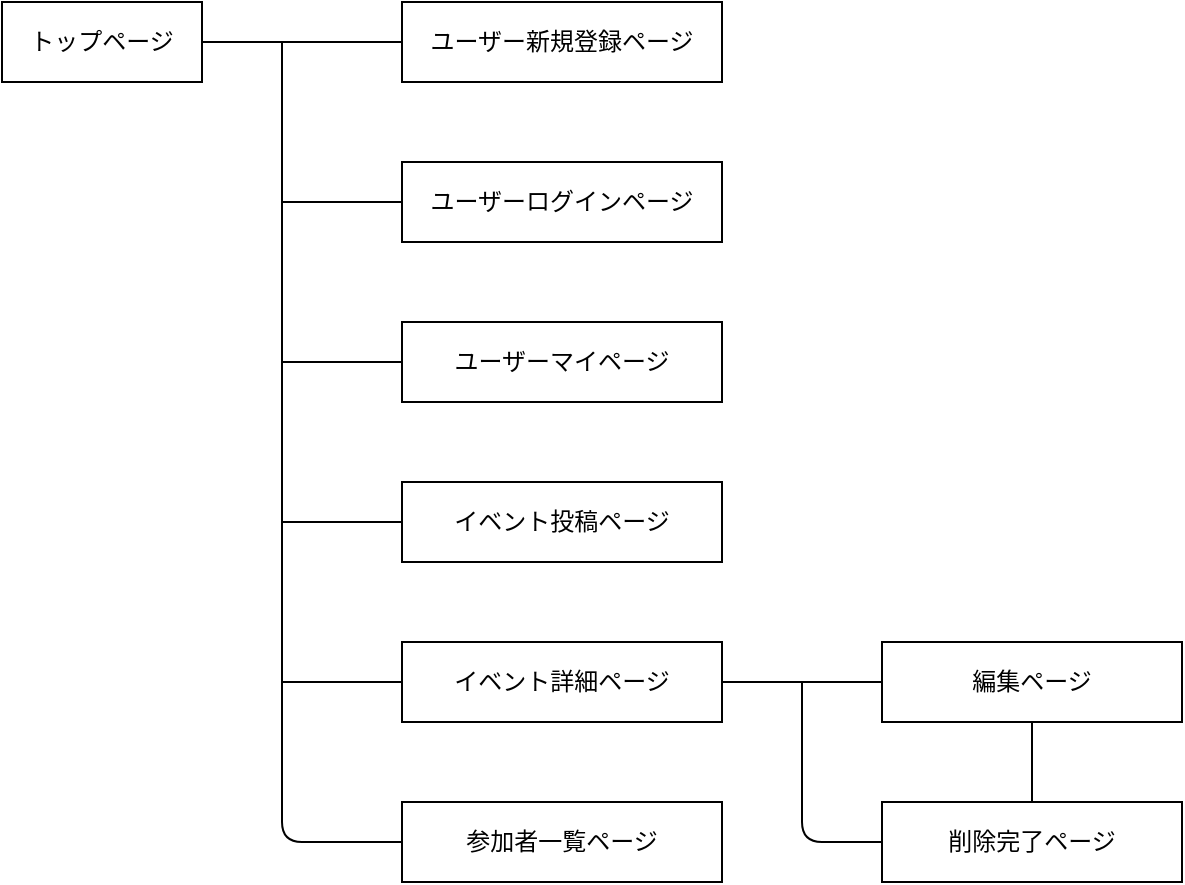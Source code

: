 <mxfile>
    <diagram id="Tnls-yhU_Dv-l8vKQavb" name="ページ1">
        <mxGraphModel dx="589" dy="727" grid="1" gridSize="10" guides="1" tooltips="1" connect="1" arrows="1" fold="1" page="1" pageScale="1" pageWidth="827" pageHeight="1169" math="0" shadow="0">
            <root>
                <mxCell id="0"/>
                <mxCell id="1" parent="0"/>
                <mxCell id="12" style="edgeStyle=none;html=1;exitX=1;exitY=0.5;exitDx=0;exitDy=0;entryX=0;entryY=0.5;entryDx=0;entryDy=0;endArrow=none;endFill=0;" edge="1" parent="1" source="2" target="3">
                    <mxGeometry relative="1" as="geometry"/>
                </mxCell>
                <mxCell id="2" value="トップページ" style="whiteSpace=wrap;html=1;align=center;" vertex="1" parent="1">
                    <mxGeometry x="40" y="40" width="100" height="40" as="geometry"/>
                </mxCell>
                <mxCell id="3" value="ユーザー新規登録ページ" style="whiteSpace=wrap;html=1;align=center;" vertex="1" parent="1">
                    <mxGeometry x="240" y="40" width="160" height="40" as="geometry"/>
                </mxCell>
                <mxCell id="26" style="edgeStyle=none;html=1;exitX=0;exitY=0.5;exitDx=0;exitDy=0;endArrow=none;endFill=0;" edge="1" parent="1" source="4">
                    <mxGeometry relative="1" as="geometry">
                        <mxPoint x="180" y="140" as="targetPoint"/>
                    </mxGeometry>
                </mxCell>
                <mxCell id="4" value="ユーザーログインページ" style="whiteSpace=wrap;html=1;align=center;" vertex="1" parent="1">
                    <mxGeometry x="240" y="120" width="160" height="40" as="geometry"/>
                </mxCell>
                <mxCell id="25" style="edgeStyle=none;html=1;exitX=0;exitY=0.5;exitDx=0;exitDy=0;endArrow=none;endFill=0;" edge="1" parent="1" source="5">
                    <mxGeometry relative="1" as="geometry">
                        <mxPoint x="180" y="220" as="targetPoint"/>
                    </mxGeometry>
                </mxCell>
                <mxCell id="5" value="ユーザーマイページ" style="whiteSpace=wrap;html=1;align=center;" vertex="1" parent="1">
                    <mxGeometry x="240" y="200" width="160" height="40" as="geometry"/>
                </mxCell>
                <mxCell id="24" style="edgeStyle=none;html=1;exitX=0;exitY=0.5;exitDx=0;exitDy=0;endArrow=none;endFill=0;" edge="1" parent="1" source="6">
                    <mxGeometry relative="1" as="geometry">
                        <mxPoint x="180" y="300" as="targetPoint"/>
                    </mxGeometry>
                </mxCell>
                <mxCell id="6" value="イベント投稿ページ" style="whiteSpace=wrap;html=1;align=center;" vertex="1" parent="1">
                    <mxGeometry x="240" y="280" width="160" height="40" as="geometry"/>
                </mxCell>
                <mxCell id="19" style="edgeStyle=none;html=1;exitX=1;exitY=0.5;exitDx=0;exitDy=0;entryX=0;entryY=0.5;entryDx=0;entryDy=0;endArrow=none;endFill=0;" edge="1" parent="1" source="8" target="10">
                    <mxGeometry relative="1" as="geometry"/>
                </mxCell>
                <mxCell id="23" style="edgeStyle=none;html=1;exitX=0;exitY=0.5;exitDx=0;exitDy=0;endArrow=none;endFill=0;" edge="1" parent="1" source="8">
                    <mxGeometry relative="1" as="geometry">
                        <mxPoint x="180" y="380" as="targetPoint"/>
                    </mxGeometry>
                </mxCell>
                <mxCell id="8" value="イベント詳細ページ" style="whiteSpace=wrap;html=1;align=center;" vertex="1" parent="1">
                    <mxGeometry x="240" y="360" width="160" height="40" as="geometry"/>
                </mxCell>
                <mxCell id="20" style="edgeStyle=none;html=1;exitX=0.5;exitY=1;exitDx=0;exitDy=0;entryX=0.5;entryY=0;entryDx=0;entryDy=0;endArrow=none;endFill=0;" edge="1" parent="1" source="10" target="13">
                    <mxGeometry relative="1" as="geometry"/>
                </mxCell>
                <mxCell id="10" value="編集ページ" style="whiteSpace=wrap;html=1;align=center;" vertex="1" parent="1">
                    <mxGeometry x="480" y="360" width="150" height="40" as="geometry"/>
                </mxCell>
                <mxCell id="22" style="edgeStyle=none;html=1;exitX=0;exitY=0.5;exitDx=0;exitDy=0;endArrow=none;endFill=0;" edge="1" parent="1" source="11">
                    <mxGeometry relative="1" as="geometry">
                        <mxPoint x="180" y="60" as="targetPoint"/>
                        <Array as="points">
                            <mxPoint x="180" y="460"/>
                        </Array>
                    </mxGeometry>
                </mxCell>
                <mxCell id="11" value="参加者一覧ページ" style="whiteSpace=wrap;html=1;align=center;" vertex="1" parent="1">
                    <mxGeometry x="240" y="440" width="160" height="40" as="geometry"/>
                </mxCell>
                <mxCell id="28" style="edgeStyle=none;html=1;exitX=0;exitY=0.5;exitDx=0;exitDy=0;endArrow=none;endFill=0;" edge="1" parent="1" source="13">
                    <mxGeometry relative="1" as="geometry">
                        <mxPoint x="440" y="380" as="targetPoint"/>
                        <Array as="points">
                            <mxPoint x="440" y="460"/>
                        </Array>
                    </mxGeometry>
                </mxCell>
                <mxCell id="13" value="削除完了ページ" style="whiteSpace=wrap;html=1;align=center;" vertex="1" parent="1">
                    <mxGeometry x="480" y="440" width="150" height="40" as="geometry"/>
                </mxCell>
            </root>
        </mxGraphModel>
    </diagram>
</mxfile>